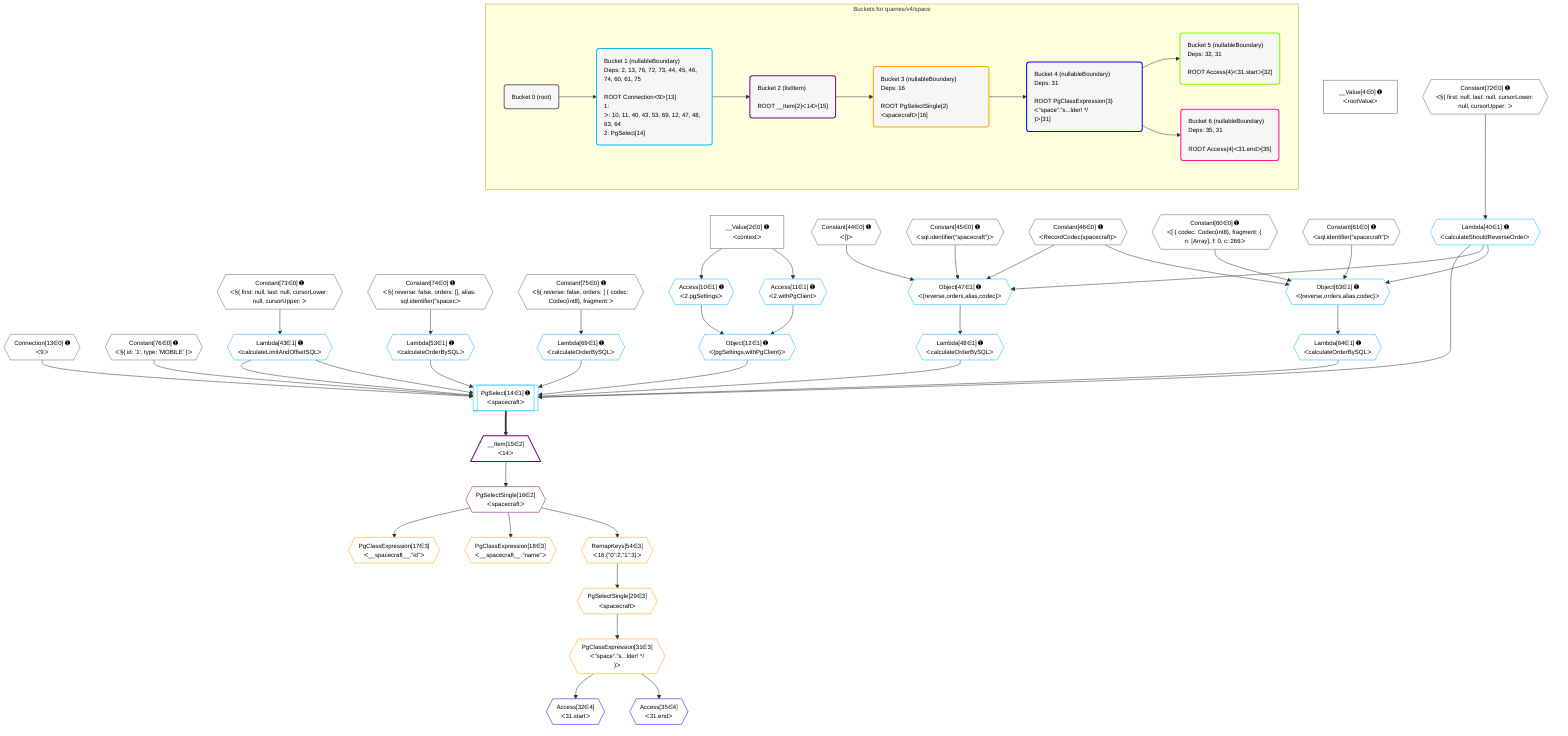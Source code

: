 %%{init: {'themeVariables': { 'fontSize': '12px'}}}%%
graph TD
    classDef path fill:#eee,stroke:#000,color:#000
    classDef plan fill:#fff,stroke-width:1px,color:#000
    classDef itemplan fill:#fff,stroke-width:2px,color:#000
    classDef unbatchedplan fill:#dff,stroke-width:1px,color:#000
    classDef sideeffectplan fill:#fcc,stroke-width:2px,color:#000
    classDef bucket fill:#f6f6f6,color:#000,stroke-width:2px,text-align:left


    %% plan dependencies
    __Value2["__Value[2∈0] ➊<br />ᐸcontextᐳ"]:::plan
    __Value4["__Value[4∈0] ➊<br />ᐸrootValueᐳ"]:::plan
    Connection13{{"Connection[13∈0] ➊<br />ᐸ9ᐳ"}}:::plan
    Constant44{{"Constant[44∈0] ➊<br />ᐸ[]ᐳ"}}:::plan
    Constant45{{"Constant[45∈0] ➊<br />ᐸsql.identifier(”spacecraft”)ᐳ"}}:::plan
    Constant46{{"Constant[46∈0] ➊<br />ᐸRecordCodec(spacecraft)ᐳ"}}:::plan
    Constant60{{"Constant[60∈0] ➊<br />ᐸ[ { codec: Codec(int8), fragment: { n: [Array], f: 0, c: 266ᐳ"}}:::plan
    Constant61{{"Constant[61∈0] ➊<br />ᐸsql.identifier(”spacecraft”)ᐳ"}}:::plan
    Constant72{{"Constant[72∈0] ➊<br />ᐸ§{ first: null, last: null, cursorLower: null, cursorUpper: ᐳ"}}:::plan
    Constant73{{"Constant[73∈0] ➊<br />ᐸ§{ first: null, last: null, cursorLower: null, cursorUpper: ᐳ"}}:::plan
    Constant74{{"Constant[74∈0] ➊<br />ᐸ§{ reverse: false, orders: [], alias: sql.identifier(”spacecᐳ"}}:::plan
    Constant75{{"Constant[75∈0] ➊<br />ᐸ§{ reverse: false, orders: [ { codec: Codec(int8), fragment:ᐳ"}}:::plan
    Constant76{{"Constant[76∈0] ➊<br />ᐸ§{ id: '1', type: 'MOBILE' }ᐳ"}}:::plan
    PgSelect14[["PgSelect[14∈1] ➊<br />ᐸspacecraftᐳ"]]:::plan
    Object12{{"Object[12∈1] ➊<br />ᐸ{pgSettings,withPgClient}ᐳ"}}:::plan
    Lambda43{{"Lambda[43∈1] ➊<br />ᐸcalculateLimitAndOffsetSQLᐳ"}}:::plan
    Lambda48{{"Lambda[48∈1] ➊<br />ᐸcalculateOrderBySQLᐳ"}}:::plan
    Lambda53{{"Lambda[53∈1] ➊<br />ᐸcalculateOrderBySQLᐳ"}}:::plan
    Lambda40{{"Lambda[40∈1] ➊<br />ᐸcalculateShouldReverseOrderᐳ"}}:::plan
    Lambda64{{"Lambda[64∈1] ➊<br />ᐸcalculateOrderBySQLᐳ"}}:::plan
    Lambda69{{"Lambda[69∈1] ➊<br />ᐸcalculateOrderBySQLᐳ"}}:::plan
    Object12 & Connection13 & Constant76 & Lambda43 & Lambda48 & Lambda53 & Lambda40 & Lambda43 & Lambda64 & Lambda69 --> PgSelect14
    Object47{{"Object[47∈1] ➊<br />ᐸ{reverse,orders,alias,codec}ᐳ"}}:::plan
    Lambda40 & Constant44 & Constant45 & Constant46 --> Object47
    Object63{{"Object[63∈1] ➊<br />ᐸ{reverse,orders,alias,codec}ᐳ"}}:::plan
    Lambda40 & Constant60 & Constant61 & Constant46 --> Object63
    Access10{{"Access[10∈1] ➊<br />ᐸ2.pgSettingsᐳ"}}:::plan
    Access11{{"Access[11∈1] ➊<br />ᐸ2.withPgClientᐳ"}}:::plan
    Access10 & Access11 --> Object12
    __Value2 --> Access10
    __Value2 --> Access11
    Constant72 --> Lambda40
    Constant73 --> Lambda43
    Object47 --> Lambda48
    Constant74 --> Lambda53
    Object63 --> Lambda64
    Constant75 --> Lambda69
    __Item15[/"__Item[15∈2]<br />ᐸ14ᐳ"\]:::itemplan
    PgSelect14 ==> __Item15
    PgSelectSingle16{{"PgSelectSingle[16∈2]<br />ᐸspacecraftᐳ"}}:::plan
    __Item15 --> PgSelectSingle16
    PgClassExpression17{{"PgClassExpression[17∈3]<br />ᐸ__spacecraft__.”id”ᐳ"}}:::plan
    PgSelectSingle16 --> PgClassExpression17
    PgClassExpression18{{"PgClassExpression[18∈3]<br />ᐸ__spacecraft__.”name”ᐳ"}}:::plan
    PgSelectSingle16 --> PgClassExpression18
    PgSelectSingle29{{"PgSelectSingle[29∈3]<br />ᐸspacecraftᐳ"}}:::plan
    RemapKeys54{{"RemapKeys[54∈3]<br />ᐸ16:{”0”:2,”1”:3}ᐳ"}}:::plan
    RemapKeys54 --> PgSelectSingle29
    PgClassExpression31{{"PgClassExpression[31∈3]<br />ᐸ”space”.”s...lder! */<br />)ᐳ"}}:::plan
    PgSelectSingle29 --> PgClassExpression31
    PgSelectSingle16 --> RemapKeys54
    Access32{{"Access[32∈4]<br />ᐸ31.startᐳ"}}:::plan
    PgClassExpression31 --> Access32
    Access35{{"Access[35∈4]<br />ᐸ31.endᐳ"}}:::plan
    PgClassExpression31 --> Access35

    %% define steps

    subgraph "Buckets for queries/v4/space"
    Bucket0("Bucket 0 (root)"):::bucket
    classDef bucket0 stroke:#696969
    class Bucket0,__Value2,__Value4,Connection13,Constant44,Constant45,Constant46,Constant60,Constant61,Constant72,Constant73,Constant74,Constant75,Constant76 bucket0
    Bucket1("Bucket 1 (nullableBoundary)<br />Deps: 2, 13, 76, 72, 73, 44, 45, 46, 74, 60, 61, 75<br /><br />ROOT Connectionᐸ9ᐳ[13]<br />1: <br />ᐳ: 10, 11, 40, 43, 53, 69, 12, 47, 48, 63, 64<br />2: PgSelect[14]"):::bucket
    classDef bucket1 stroke:#00bfff
    class Bucket1,Access10,Access11,Object12,PgSelect14,Lambda40,Lambda43,Object47,Lambda48,Lambda53,Object63,Lambda64,Lambda69 bucket1
    Bucket2("Bucket 2 (listItem)<br /><br />ROOT __Item{2}ᐸ14ᐳ[15]"):::bucket
    classDef bucket2 stroke:#7f007f
    class Bucket2,__Item15,PgSelectSingle16 bucket2
    Bucket3("Bucket 3 (nullableBoundary)<br />Deps: 16<br /><br />ROOT PgSelectSingle{2}ᐸspacecraftᐳ[16]"):::bucket
    classDef bucket3 stroke:#ffa500
    class Bucket3,PgClassExpression17,PgClassExpression18,PgSelectSingle29,PgClassExpression31,RemapKeys54 bucket3
    Bucket4("Bucket 4 (nullableBoundary)<br />Deps: 31<br /><br />ROOT PgClassExpression{3}ᐸ”space”.”s...lder! */<br />)ᐳ[31]"):::bucket
    classDef bucket4 stroke:#0000ff
    class Bucket4,Access32,Access35 bucket4
    Bucket5("Bucket 5 (nullableBoundary)<br />Deps: 32, 31<br /><br />ROOT Access{4}ᐸ31.startᐳ[32]"):::bucket
    classDef bucket5 stroke:#7fff00
    class Bucket5 bucket5
    Bucket6("Bucket 6 (nullableBoundary)<br />Deps: 35, 31<br /><br />ROOT Access{4}ᐸ31.endᐳ[35]"):::bucket
    classDef bucket6 stroke:#ff1493
    class Bucket6 bucket6
    Bucket0 --> Bucket1
    Bucket1 --> Bucket2
    Bucket2 --> Bucket3
    Bucket3 --> Bucket4
    Bucket4 --> Bucket5 & Bucket6
    end